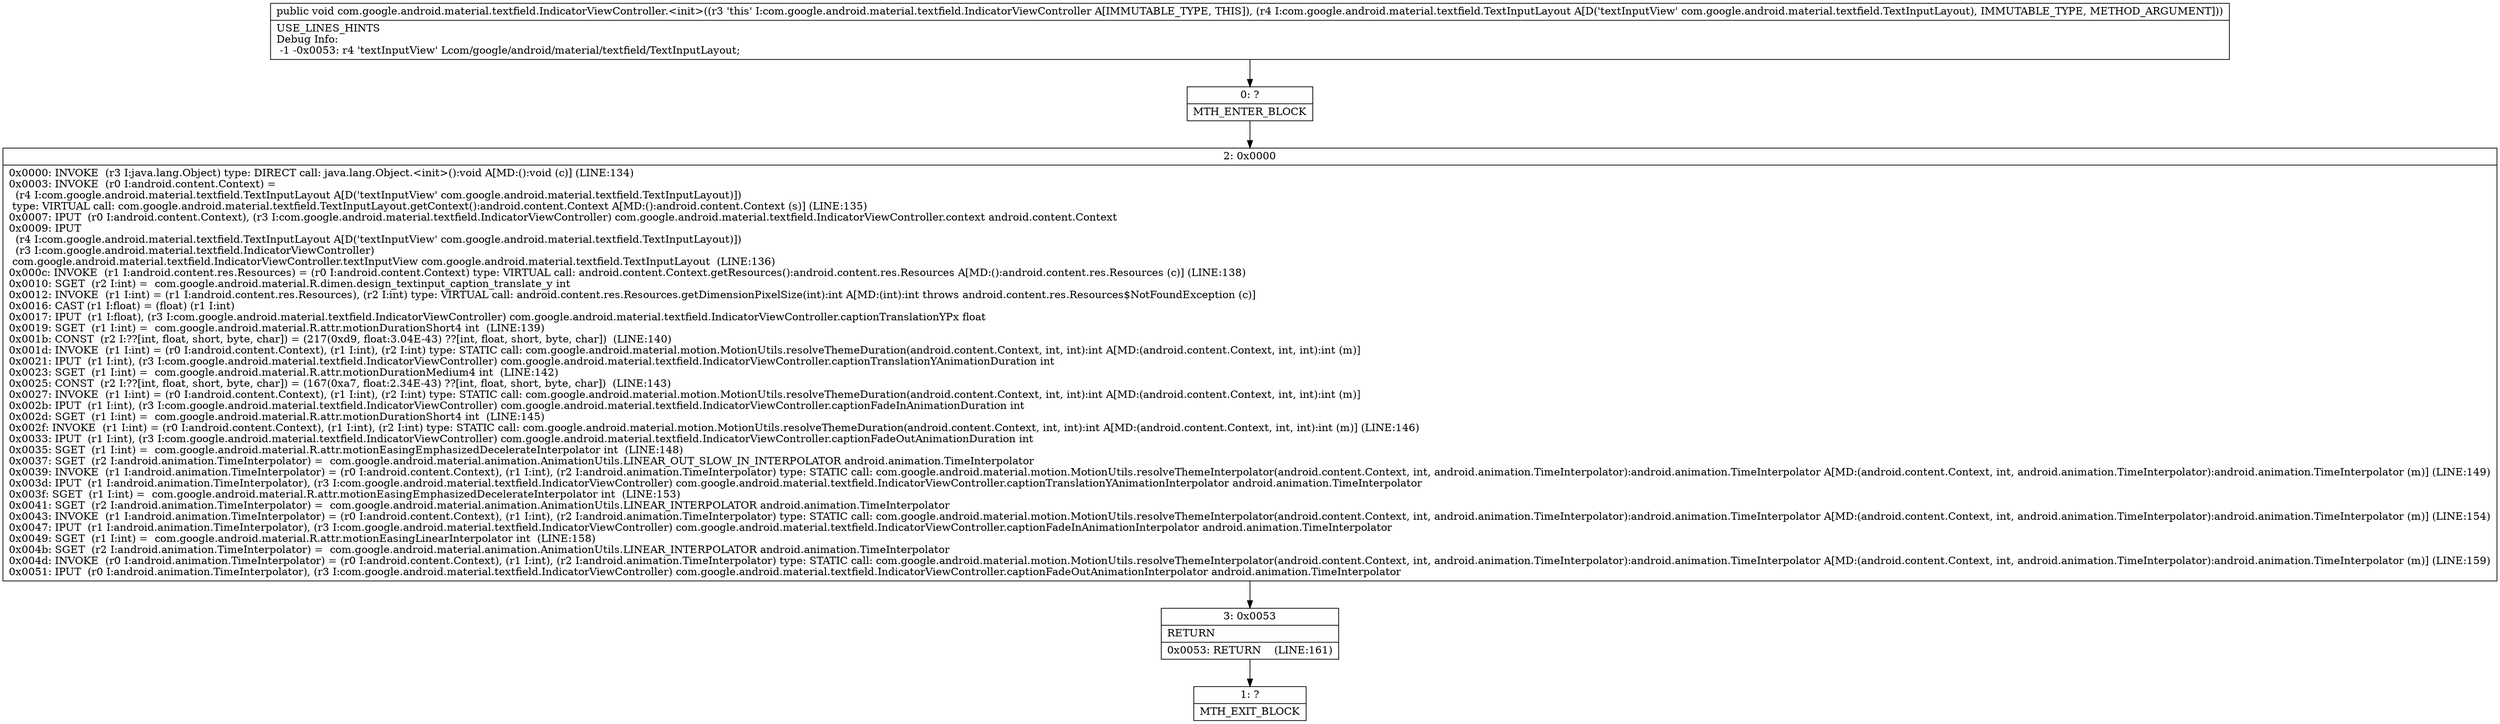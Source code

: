 digraph "CFG forcom.google.android.material.textfield.IndicatorViewController.\<init\>(Lcom\/google\/android\/material\/textfield\/TextInputLayout;)V" {
Node_0 [shape=record,label="{0\:\ ?|MTH_ENTER_BLOCK\l}"];
Node_2 [shape=record,label="{2\:\ 0x0000|0x0000: INVOKE  (r3 I:java.lang.Object) type: DIRECT call: java.lang.Object.\<init\>():void A[MD:():void (c)] (LINE:134)\l0x0003: INVOKE  (r0 I:android.content.Context) = \l  (r4 I:com.google.android.material.textfield.TextInputLayout A[D('textInputView' com.google.android.material.textfield.TextInputLayout)])\l type: VIRTUAL call: com.google.android.material.textfield.TextInputLayout.getContext():android.content.Context A[MD:():android.content.Context (s)] (LINE:135)\l0x0007: IPUT  (r0 I:android.content.Context), (r3 I:com.google.android.material.textfield.IndicatorViewController) com.google.android.material.textfield.IndicatorViewController.context android.content.Context \l0x0009: IPUT  \l  (r4 I:com.google.android.material.textfield.TextInputLayout A[D('textInputView' com.google.android.material.textfield.TextInputLayout)])\l  (r3 I:com.google.android.material.textfield.IndicatorViewController)\l com.google.android.material.textfield.IndicatorViewController.textInputView com.google.android.material.textfield.TextInputLayout  (LINE:136)\l0x000c: INVOKE  (r1 I:android.content.res.Resources) = (r0 I:android.content.Context) type: VIRTUAL call: android.content.Context.getResources():android.content.res.Resources A[MD:():android.content.res.Resources (c)] (LINE:138)\l0x0010: SGET  (r2 I:int) =  com.google.android.material.R.dimen.design_textinput_caption_translate_y int \l0x0012: INVOKE  (r1 I:int) = (r1 I:android.content.res.Resources), (r2 I:int) type: VIRTUAL call: android.content.res.Resources.getDimensionPixelSize(int):int A[MD:(int):int throws android.content.res.Resources$NotFoundException (c)]\l0x0016: CAST (r1 I:float) = (float) (r1 I:int) \l0x0017: IPUT  (r1 I:float), (r3 I:com.google.android.material.textfield.IndicatorViewController) com.google.android.material.textfield.IndicatorViewController.captionTranslationYPx float \l0x0019: SGET  (r1 I:int) =  com.google.android.material.R.attr.motionDurationShort4 int  (LINE:139)\l0x001b: CONST  (r2 I:??[int, float, short, byte, char]) = (217(0xd9, float:3.04E\-43) ??[int, float, short, byte, char])  (LINE:140)\l0x001d: INVOKE  (r1 I:int) = (r0 I:android.content.Context), (r1 I:int), (r2 I:int) type: STATIC call: com.google.android.material.motion.MotionUtils.resolveThemeDuration(android.content.Context, int, int):int A[MD:(android.content.Context, int, int):int (m)]\l0x0021: IPUT  (r1 I:int), (r3 I:com.google.android.material.textfield.IndicatorViewController) com.google.android.material.textfield.IndicatorViewController.captionTranslationYAnimationDuration int \l0x0023: SGET  (r1 I:int) =  com.google.android.material.R.attr.motionDurationMedium4 int  (LINE:142)\l0x0025: CONST  (r2 I:??[int, float, short, byte, char]) = (167(0xa7, float:2.34E\-43) ??[int, float, short, byte, char])  (LINE:143)\l0x0027: INVOKE  (r1 I:int) = (r0 I:android.content.Context), (r1 I:int), (r2 I:int) type: STATIC call: com.google.android.material.motion.MotionUtils.resolveThemeDuration(android.content.Context, int, int):int A[MD:(android.content.Context, int, int):int (m)]\l0x002b: IPUT  (r1 I:int), (r3 I:com.google.android.material.textfield.IndicatorViewController) com.google.android.material.textfield.IndicatorViewController.captionFadeInAnimationDuration int \l0x002d: SGET  (r1 I:int) =  com.google.android.material.R.attr.motionDurationShort4 int  (LINE:145)\l0x002f: INVOKE  (r1 I:int) = (r0 I:android.content.Context), (r1 I:int), (r2 I:int) type: STATIC call: com.google.android.material.motion.MotionUtils.resolveThemeDuration(android.content.Context, int, int):int A[MD:(android.content.Context, int, int):int (m)] (LINE:146)\l0x0033: IPUT  (r1 I:int), (r3 I:com.google.android.material.textfield.IndicatorViewController) com.google.android.material.textfield.IndicatorViewController.captionFadeOutAnimationDuration int \l0x0035: SGET  (r1 I:int) =  com.google.android.material.R.attr.motionEasingEmphasizedDecelerateInterpolator int  (LINE:148)\l0x0037: SGET  (r2 I:android.animation.TimeInterpolator) =  com.google.android.material.animation.AnimationUtils.LINEAR_OUT_SLOW_IN_INTERPOLATOR android.animation.TimeInterpolator \l0x0039: INVOKE  (r1 I:android.animation.TimeInterpolator) = (r0 I:android.content.Context), (r1 I:int), (r2 I:android.animation.TimeInterpolator) type: STATIC call: com.google.android.material.motion.MotionUtils.resolveThemeInterpolator(android.content.Context, int, android.animation.TimeInterpolator):android.animation.TimeInterpolator A[MD:(android.content.Context, int, android.animation.TimeInterpolator):android.animation.TimeInterpolator (m)] (LINE:149)\l0x003d: IPUT  (r1 I:android.animation.TimeInterpolator), (r3 I:com.google.android.material.textfield.IndicatorViewController) com.google.android.material.textfield.IndicatorViewController.captionTranslationYAnimationInterpolator android.animation.TimeInterpolator \l0x003f: SGET  (r1 I:int) =  com.google.android.material.R.attr.motionEasingEmphasizedDecelerateInterpolator int  (LINE:153)\l0x0041: SGET  (r2 I:android.animation.TimeInterpolator) =  com.google.android.material.animation.AnimationUtils.LINEAR_INTERPOLATOR android.animation.TimeInterpolator \l0x0043: INVOKE  (r1 I:android.animation.TimeInterpolator) = (r0 I:android.content.Context), (r1 I:int), (r2 I:android.animation.TimeInterpolator) type: STATIC call: com.google.android.material.motion.MotionUtils.resolveThemeInterpolator(android.content.Context, int, android.animation.TimeInterpolator):android.animation.TimeInterpolator A[MD:(android.content.Context, int, android.animation.TimeInterpolator):android.animation.TimeInterpolator (m)] (LINE:154)\l0x0047: IPUT  (r1 I:android.animation.TimeInterpolator), (r3 I:com.google.android.material.textfield.IndicatorViewController) com.google.android.material.textfield.IndicatorViewController.captionFadeInAnimationInterpolator android.animation.TimeInterpolator \l0x0049: SGET  (r1 I:int) =  com.google.android.material.R.attr.motionEasingLinearInterpolator int  (LINE:158)\l0x004b: SGET  (r2 I:android.animation.TimeInterpolator) =  com.google.android.material.animation.AnimationUtils.LINEAR_INTERPOLATOR android.animation.TimeInterpolator \l0x004d: INVOKE  (r0 I:android.animation.TimeInterpolator) = (r0 I:android.content.Context), (r1 I:int), (r2 I:android.animation.TimeInterpolator) type: STATIC call: com.google.android.material.motion.MotionUtils.resolveThemeInterpolator(android.content.Context, int, android.animation.TimeInterpolator):android.animation.TimeInterpolator A[MD:(android.content.Context, int, android.animation.TimeInterpolator):android.animation.TimeInterpolator (m)] (LINE:159)\l0x0051: IPUT  (r0 I:android.animation.TimeInterpolator), (r3 I:com.google.android.material.textfield.IndicatorViewController) com.google.android.material.textfield.IndicatorViewController.captionFadeOutAnimationInterpolator android.animation.TimeInterpolator \l}"];
Node_3 [shape=record,label="{3\:\ 0x0053|RETURN\l|0x0053: RETURN    (LINE:161)\l}"];
Node_1 [shape=record,label="{1\:\ ?|MTH_EXIT_BLOCK\l}"];
MethodNode[shape=record,label="{public void com.google.android.material.textfield.IndicatorViewController.\<init\>((r3 'this' I:com.google.android.material.textfield.IndicatorViewController A[IMMUTABLE_TYPE, THIS]), (r4 I:com.google.android.material.textfield.TextInputLayout A[D('textInputView' com.google.android.material.textfield.TextInputLayout), IMMUTABLE_TYPE, METHOD_ARGUMENT]))  | USE_LINES_HINTS\lDebug Info:\l  \-1 \-0x0053: r4 'textInputView' Lcom\/google\/android\/material\/textfield\/TextInputLayout;\l}"];
MethodNode -> Node_0;Node_0 -> Node_2;
Node_2 -> Node_3;
Node_3 -> Node_1;
}

